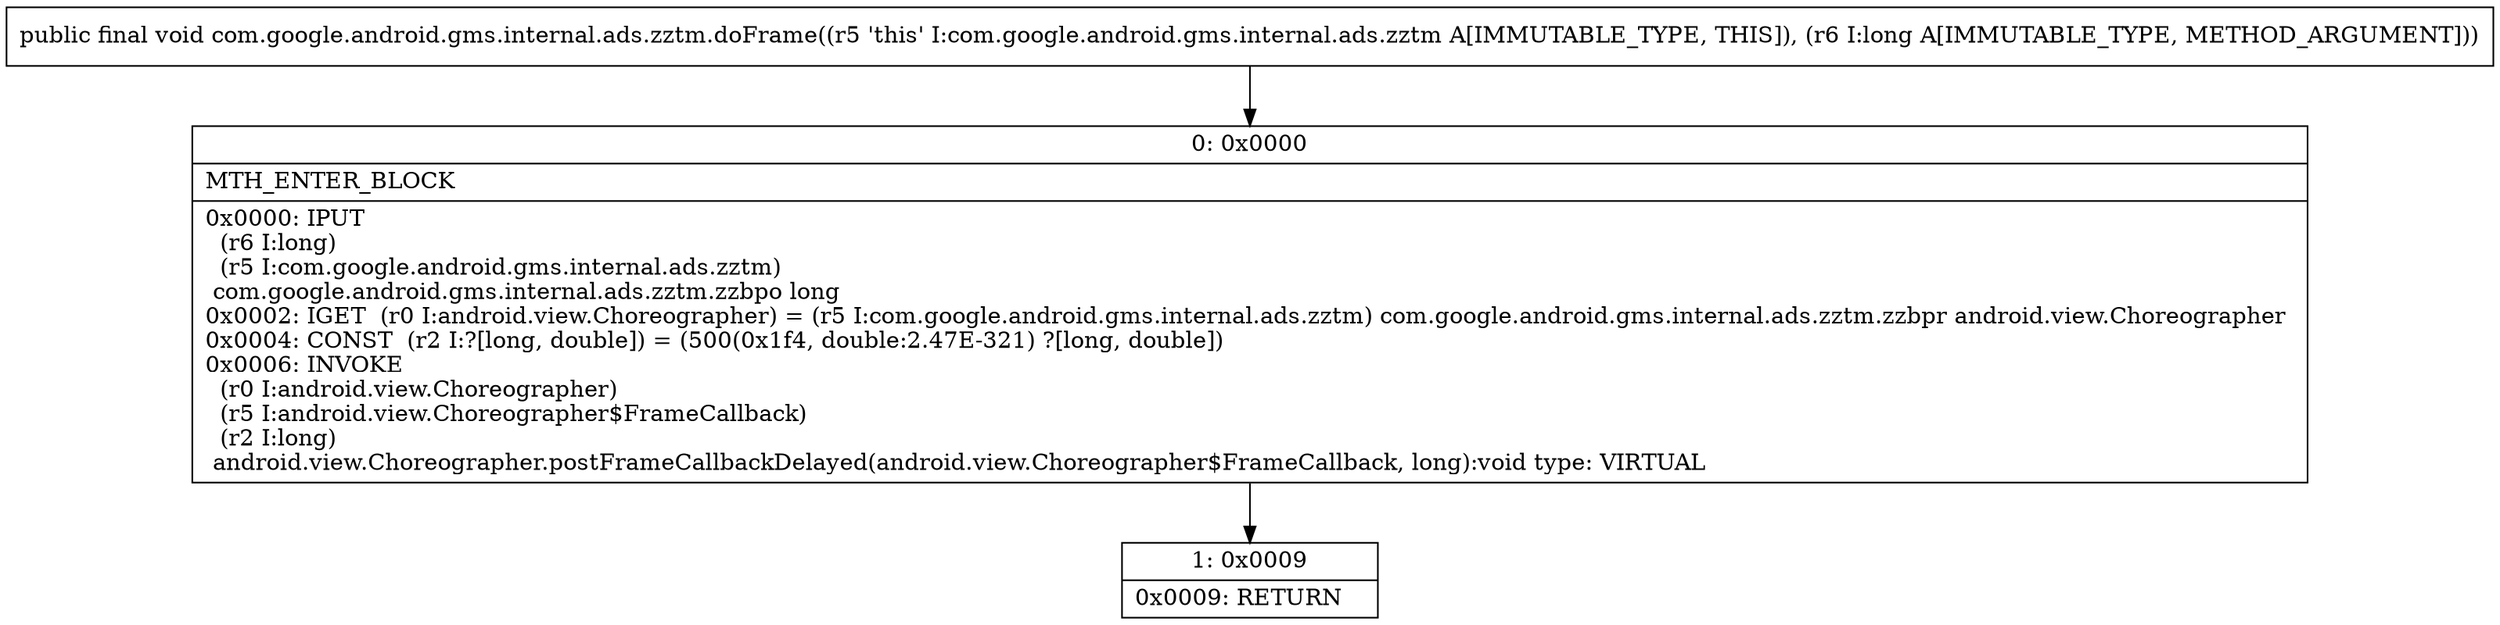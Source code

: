 digraph "CFG forcom.google.android.gms.internal.ads.zztm.doFrame(J)V" {
Node_0 [shape=record,label="{0\:\ 0x0000|MTH_ENTER_BLOCK\l|0x0000: IPUT  \l  (r6 I:long)\l  (r5 I:com.google.android.gms.internal.ads.zztm)\l com.google.android.gms.internal.ads.zztm.zzbpo long \l0x0002: IGET  (r0 I:android.view.Choreographer) = (r5 I:com.google.android.gms.internal.ads.zztm) com.google.android.gms.internal.ads.zztm.zzbpr android.view.Choreographer \l0x0004: CONST  (r2 I:?[long, double]) = (500(0x1f4, double:2.47E\-321) ?[long, double]) \l0x0006: INVOKE  \l  (r0 I:android.view.Choreographer)\l  (r5 I:android.view.Choreographer$FrameCallback)\l  (r2 I:long)\l android.view.Choreographer.postFrameCallbackDelayed(android.view.Choreographer$FrameCallback, long):void type: VIRTUAL \l}"];
Node_1 [shape=record,label="{1\:\ 0x0009|0x0009: RETURN   \l}"];
MethodNode[shape=record,label="{public final void com.google.android.gms.internal.ads.zztm.doFrame((r5 'this' I:com.google.android.gms.internal.ads.zztm A[IMMUTABLE_TYPE, THIS]), (r6 I:long A[IMMUTABLE_TYPE, METHOD_ARGUMENT])) }"];
MethodNode -> Node_0;
Node_0 -> Node_1;
}

